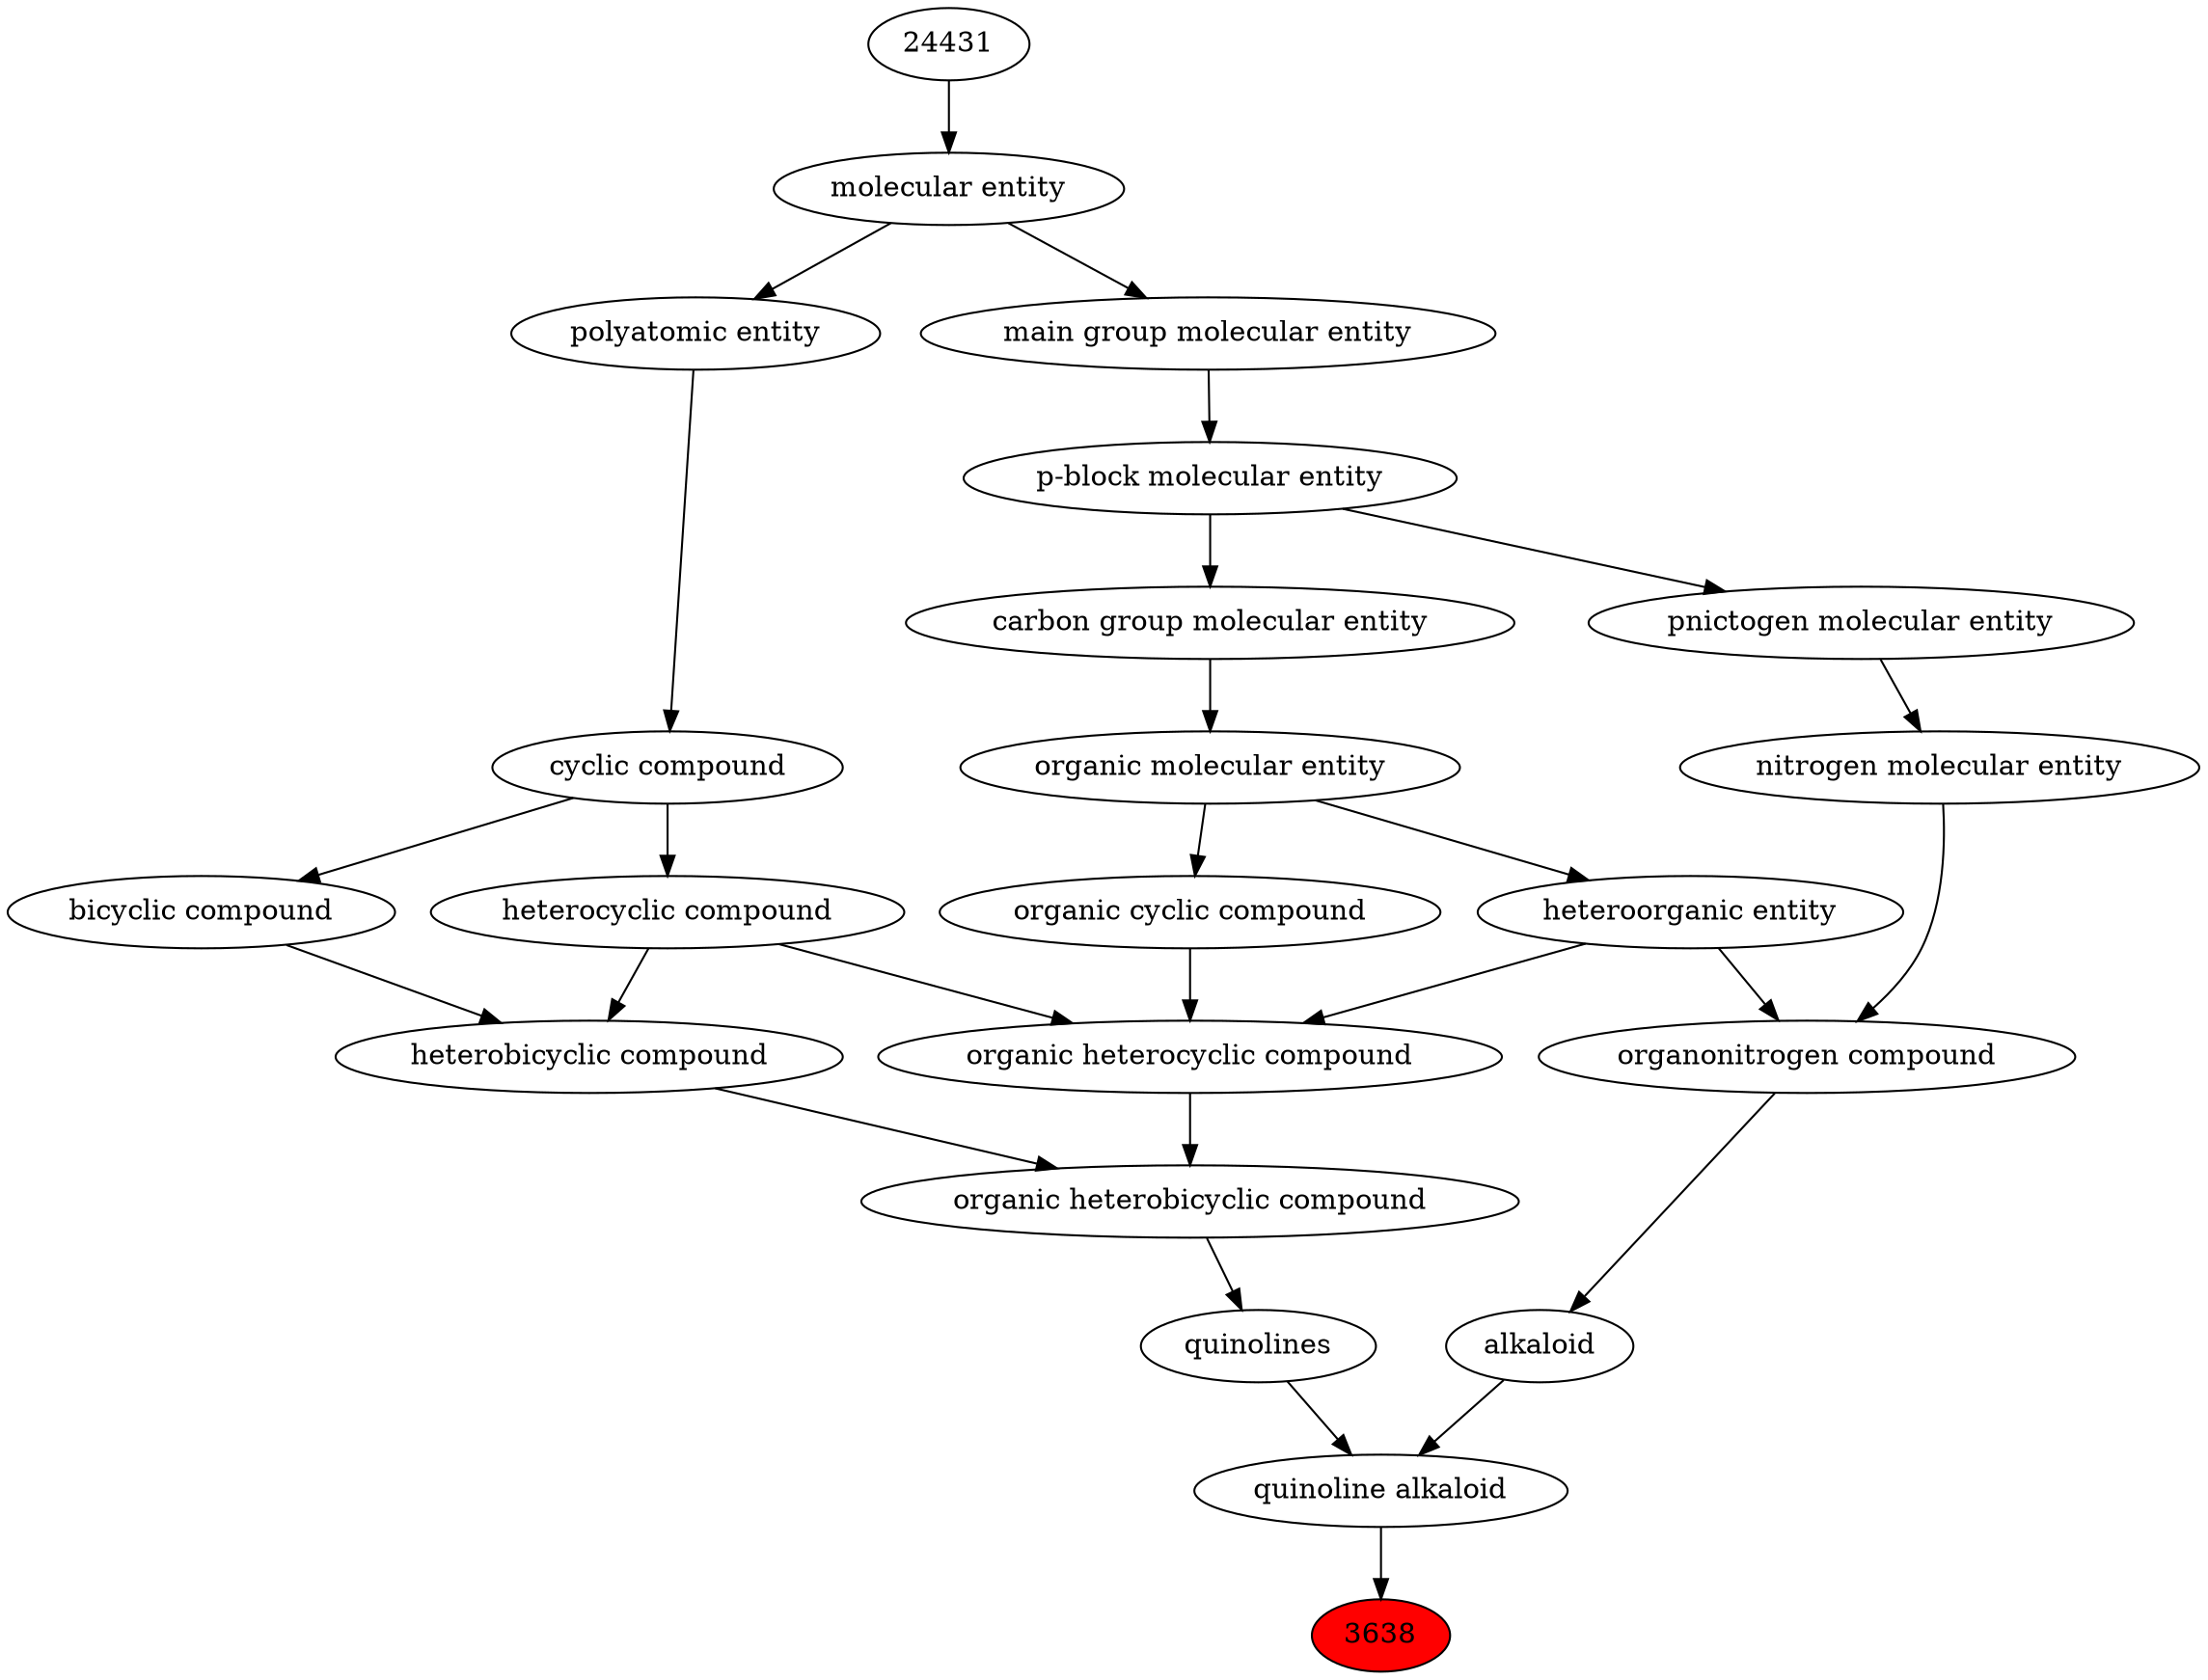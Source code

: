 digraph tree{ 
3638 [label="3638" fillcolor=red style=filled]
26509 -> 3638
26509 [label="quinoline alkaloid"]
26513 -> 26509
22315 -> 26509
26513 [label="quinolines"]
27171 -> 26513
22315 [label="alkaloid"]
35352 -> 22315
27171 [label="organic heterobicyclic compound"]
33672 -> 27171
24532 -> 27171
35352 [label="organonitrogen compound"]
51143 -> 35352
33285 -> 35352
33672 [label="heterobicyclic compound"]
33636 -> 33672
5686 -> 33672
24532 [label="organic heterocyclic compound"]
33285 -> 24532
33832 -> 24532
5686 -> 24532
51143 [label="nitrogen molecular entity"]
33302 -> 51143
33285 [label="heteroorganic entity"]
50860 -> 33285
33636 [label="bicyclic compound"]
33595 -> 33636
5686 [label="heterocyclic compound"]
33595 -> 5686
33832 [label="organic cyclic compound"]
50860 -> 33832
33302 [label="pnictogen molecular entity"]
33675 -> 33302
50860 [label="organic molecular entity"]
33582 -> 50860
33595 [label="cyclic compound"]
36357 -> 33595
33675 [label="p-block molecular entity"]
33579 -> 33675
33582 [label="carbon group molecular entity"]
33675 -> 33582
36357 [label="polyatomic entity"]
23367 -> 36357
33579 [label="main group molecular entity"]
23367 -> 33579
23367 [label="molecular entity"]
24431 -> 23367
24431 [label="24431"]
}